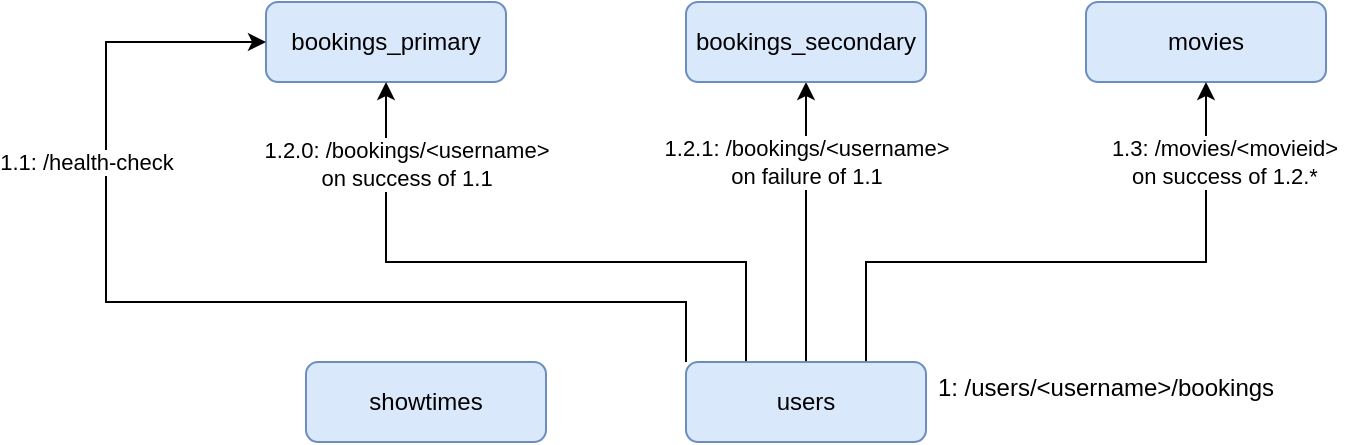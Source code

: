 <mxfile version="14.6.0" type="google"><diagram id="C5RBs43oDa-KdzZeNtuy" name="Page-1"><mxGraphModel dx="946" dy="646" grid="1" gridSize="10" guides="1" tooltips="1" connect="1" arrows="1" fold="1" page="1" pageScale="1" pageWidth="827" pageHeight="1169" math="0" shadow="0"><root><mxCell id="WIyWlLk6GJQsqaUBKTNV-0"/><mxCell id="WIyWlLk6GJQsqaUBKTNV-1" parent="WIyWlLk6GJQsqaUBKTNV-0"/><mxCell id="WIyWlLk6GJQsqaUBKTNV-3" value="bookings_primary" style="rounded=1;whiteSpace=wrap;html=1;fontSize=12;glass=0;strokeWidth=1;shadow=0;fillColor=#dae8fc;strokeColor=#6c8ebf;" parent="WIyWlLk6GJQsqaUBKTNV-1" vertex="1"><mxGeometry x="160" y="130" width="120" height="40" as="geometry"/></mxCell><mxCell id="WIyWlLk6GJQsqaUBKTNV-7" value="movies" style="rounded=1;whiteSpace=wrap;html=1;fontSize=12;glass=0;strokeWidth=1;shadow=0;fillColor=#dae8fc;strokeColor=#6c8ebf;" parent="WIyWlLk6GJQsqaUBKTNV-1" vertex="1"><mxGeometry x="570" y="130" width="120" height="40" as="geometry"/></mxCell><mxCell id="vmEaNDahWHTbmuxLoUYa-0" style="edgeStyle=orthogonalEdgeStyle;rounded=0;orthogonalLoop=1;jettySize=auto;html=1;exitX=0.25;exitY=0;exitDx=0;exitDy=0;entryX=0.5;entryY=1;entryDx=0;entryDy=0;" parent="WIyWlLk6GJQsqaUBKTNV-1" source="WIyWlLk6GJQsqaUBKTNV-11" target="WIyWlLk6GJQsqaUBKTNV-3" edge="1"><mxGeometry relative="1" as="geometry"><Array as="points"><mxPoint x="400" y="260"/><mxPoint x="220" y="260"/></Array></mxGeometry></mxCell><mxCell id="vmEaNDahWHTbmuxLoUYa-4" value="1.2.0: /bookings/&amp;lt;username&amp;gt;&lt;br&gt;on success of 1.1" style="edgeLabel;html=1;align=center;verticalAlign=middle;resizable=0;points=[];" parent="vmEaNDahWHTbmuxLoUYa-0" vertex="1" connectable="0"><mxGeometry x="0.541" relative="1" as="geometry"><mxPoint x="10" y="-33" as="offset"/></mxGeometry></mxCell><mxCell id="vmEaNDahWHTbmuxLoUYa-2" style="edgeStyle=orthogonalEdgeStyle;rounded=0;orthogonalLoop=1;jettySize=auto;html=1;exitX=0.75;exitY=0;exitDx=0;exitDy=0;entryX=0.5;entryY=1;entryDx=0;entryDy=0;" parent="WIyWlLk6GJQsqaUBKTNV-1" source="WIyWlLk6GJQsqaUBKTNV-11" target="WIyWlLk6GJQsqaUBKTNV-7" edge="1"><mxGeometry relative="1" as="geometry"><mxPoint x="390" y="260" as="targetPoint"/><Array as="points"><mxPoint x="460" y="260"/><mxPoint x="630" y="260"/></Array></mxGeometry></mxCell><mxCell id="vmEaNDahWHTbmuxLoUYa-5" value="1.3: /movies/&amp;lt;movieid&amp;gt;&lt;br&gt;on success of 1.2.*" style="edgeLabel;html=1;align=center;verticalAlign=middle;resizable=0;points=[];" parent="vmEaNDahWHTbmuxLoUYa-2" vertex="1" connectable="0"><mxGeometry x="0.442" y="-1" relative="1" as="geometry"><mxPoint x="8" y="-47" as="offset"/></mxGeometry></mxCell><mxCell id="z0LO5d1eQKpgGP_YFklt-2" value="" style="edgeStyle=orthogonalEdgeStyle;rounded=0;orthogonalLoop=1;jettySize=auto;html=1;entryX=0.5;entryY=1;entryDx=0;entryDy=0;" parent="WIyWlLk6GJQsqaUBKTNV-1" source="WIyWlLk6GJQsqaUBKTNV-11" target="z0LO5d1eQKpgGP_YFklt-0" edge="1"><mxGeometry relative="1" as="geometry"><mxPoint x="430" y="240" as="targetPoint"/></mxGeometry></mxCell><mxCell id="EMe3Og1e7SnXmtzKpdkA-0" style="edgeStyle=orthogonalEdgeStyle;rounded=0;orthogonalLoop=1;jettySize=auto;html=1;exitX=0;exitY=0;exitDx=0;exitDy=0;entryX=0;entryY=0.5;entryDx=0;entryDy=0;" parent="WIyWlLk6GJQsqaUBKTNV-1" source="WIyWlLk6GJQsqaUBKTNV-11" target="WIyWlLk6GJQsqaUBKTNV-3" edge="1"><mxGeometry relative="1" as="geometry"><Array as="points"><mxPoint x="370" y="280"/><mxPoint x="80" y="280"/><mxPoint x="80" y="150"/></Array></mxGeometry></mxCell><mxCell id="WIyWlLk6GJQsqaUBKTNV-11" value="users" style="rounded=1;whiteSpace=wrap;html=1;fontSize=12;glass=0;strokeWidth=1;shadow=0;fillColor=#dae8fc;strokeColor=#6c8ebf;" parent="WIyWlLk6GJQsqaUBKTNV-1" vertex="1"><mxGeometry x="370" y="310" width="120" height="40" as="geometry"/></mxCell><mxCell id="WIyWlLk6GJQsqaUBKTNV-12" value="showtimes" style="rounded=1;whiteSpace=wrap;html=1;fontSize=12;glass=0;strokeWidth=1;shadow=0;fillColor=#dae8fc;strokeColor=#6c8ebf;" parent="WIyWlLk6GJQsqaUBKTNV-1" vertex="1"><mxGeometry x="180" y="310" width="120" height="40" as="geometry"/></mxCell><mxCell id="vmEaNDahWHTbmuxLoUYa-6" value="1: /users/&amp;lt;username&amp;gt;/bookings&lt;br&gt;&lt;div style=&quot;text-align: left&quot;&gt;&lt;br&gt;&lt;/div&gt;" style="text;html=1;strokeColor=none;fillColor=none;align=center;verticalAlign=middle;whiteSpace=wrap;rounded=0;" parent="WIyWlLk6GJQsqaUBKTNV-1" vertex="1"><mxGeometry x="460" y="320" width="240" height="20" as="geometry"/></mxCell><mxCell id="z0LO5d1eQKpgGP_YFklt-0" value="bookings_secondary" style="rounded=1;whiteSpace=wrap;html=1;fontSize=12;glass=0;strokeWidth=1;shadow=0;fillColor=#dae8fc;strokeColor=#6c8ebf;" parent="WIyWlLk6GJQsqaUBKTNV-1" vertex="1"><mxGeometry x="370" y="130" width="120" height="40" as="geometry"/></mxCell><mxCell id="z0LO5d1eQKpgGP_YFklt-4" value="1.2.1: /bookings/&amp;lt;username&amp;gt;&lt;br&gt;on failure of 1.1" style="edgeLabel;html=1;align=center;verticalAlign=middle;resizable=0;points=[];" parent="WIyWlLk6GJQsqaUBKTNV-1" vertex="1" connectable="0"><mxGeometry x="430" y="210" as="geometry"/></mxCell><mxCell id="EMe3Og1e7SnXmtzKpdkA-1" value="1.1: /health-check" style="edgeLabel;html=1;align=center;verticalAlign=middle;resizable=0;points=[];" parent="WIyWlLk6GJQsqaUBKTNV-1" vertex="1" connectable="0"><mxGeometry x="70" y="210" as="geometry"/></mxCell></root></mxGraphModel></diagram></mxfile>